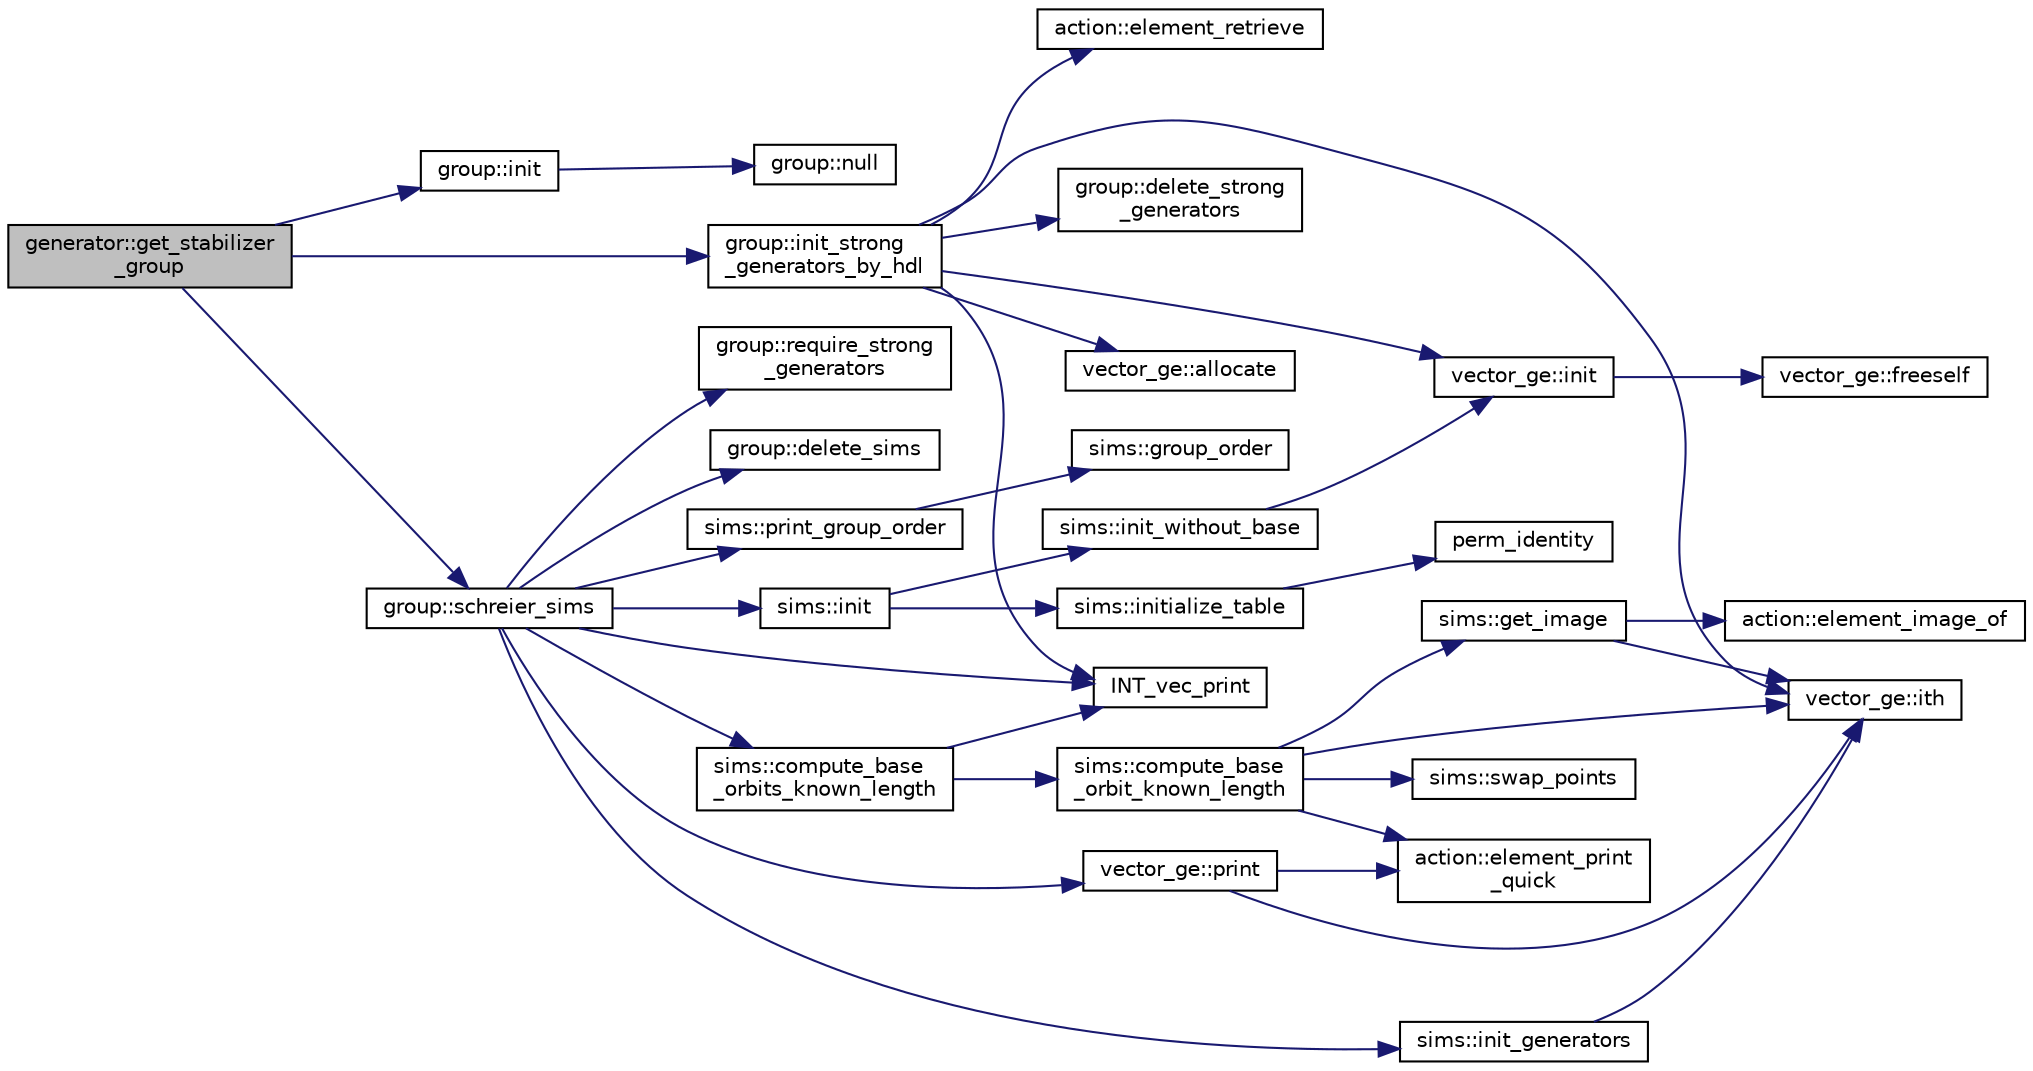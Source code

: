 digraph "generator::get_stabilizer_group"
{
  edge [fontname="Helvetica",fontsize="10",labelfontname="Helvetica",labelfontsize="10"];
  node [fontname="Helvetica",fontsize="10",shape=record];
  rankdir="LR";
  Node9158 [label="generator::get_stabilizer\l_group",height=0.2,width=0.4,color="black", fillcolor="grey75", style="filled", fontcolor="black"];
  Node9158 -> Node9159 [color="midnightblue",fontsize="10",style="solid",fontname="Helvetica"];
  Node9159 [label="group::init",height=0.2,width=0.4,color="black", fillcolor="white", style="filled",URL="$d1/db7/classgroup.html#a9f5de0500658e265332c7f62c0d3962d"];
  Node9159 -> Node9160 [color="midnightblue",fontsize="10",style="solid",fontname="Helvetica"];
  Node9160 [label="group::null",height=0.2,width=0.4,color="black", fillcolor="white", style="filled",URL="$d1/db7/classgroup.html#a25f33ef4c9370d6cefa29b0c49f64a18"];
  Node9158 -> Node9161 [color="midnightblue",fontsize="10",style="solid",fontname="Helvetica"];
  Node9161 [label="group::init_strong\l_generators_by_hdl",height=0.2,width=0.4,color="black", fillcolor="white", style="filled",URL="$d1/db7/classgroup.html#a65100d600cfb0955dae3582a2d6a2532"];
  Node9161 -> Node9162 [color="midnightblue",fontsize="10",style="solid",fontname="Helvetica"];
  Node9162 [label="INT_vec_print",height=0.2,width=0.4,color="black", fillcolor="white", style="filled",URL="$df/dbf/sajeeb_8_c.html#a79a5901af0b47dd0d694109543c027fe"];
  Node9161 -> Node9163 [color="midnightblue",fontsize="10",style="solid",fontname="Helvetica"];
  Node9163 [label="group::delete_strong\l_generators",height=0.2,width=0.4,color="black", fillcolor="white", style="filled",URL="$d1/db7/classgroup.html#a36c96bdf4428fdf236dfabab0f82b898"];
  Node9161 -> Node9164 [color="midnightblue",fontsize="10",style="solid",fontname="Helvetica"];
  Node9164 [label="vector_ge::init",height=0.2,width=0.4,color="black", fillcolor="white", style="filled",URL="$d4/d6e/classvector__ge.html#afe1d6befd1f1501e6be34afbaa9d30a8"];
  Node9164 -> Node9165 [color="midnightblue",fontsize="10",style="solid",fontname="Helvetica"];
  Node9165 [label="vector_ge::freeself",height=0.2,width=0.4,color="black", fillcolor="white", style="filled",URL="$d4/d6e/classvector__ge.html#aa002e4b715cc73a9b8b367d29700b452"];
  Node9161 -> Node9166 [color="midnightblue",fontsize="10",style="solid",fontname="Helvetica"];
  Node9166 [label="vector_ge::allocate",height=0.2,width=0.4,color="black", fillcolor="white", style="filled",URL="$d4/d6e/classvector__ge.html#a35b062a9201b30f0a87bf87702d243ae"];
  Node9161 -> Node9167 [color="midnightblue",fontsize="10",style="solid",fontname="Helvetica"];
  Node9167 [label="action::element_retrieve",height=0.2,width=0.4,color="black", fillcolor="white", style="filled",URL="$d2/d86/classaction.html#ad28f6f8810ffbad64c1490f78e51e2b1"];
  Node9161 -> Node9168 [color="midnightblue",fontsize="10",style="solid",fontname="Helvetica"];
  Node9168 [label="vector_ge::ith",height=0.2,width=0.4,color="black", fillcolor="white", style="filled",URL="$d4/d6e/classvector__ge.html#a1ff002e8b746a9beb119d57dcd4a15ff"];
  Node9158 -> Node9169 [color="midnightblue",fontsize="10",style="solid",fontname="Helvetica"];
  Node9169 [label="group::schreier_sims",height=0.2,width=0.4,color="black", fillcolor="white", style="filled",URL="$d1/db7/classgroup.html#a224ed784f302897ca0c0e578446afa08"];
  Node9169 -> Node9170 [color="midnightblue",fontsize="10",style="solid",fontname="Helvetica"];
  Node9170 [label="group::require_strong\l_generators",height=0.2,width=0.4,color="black", fillcolor="white", style="filled",URL="$d1/db7/classgroup.html#adfc3de74ab859ba6dba668b50efaf392"];
  Node9169 -> Node9171 [color="midnightblue",fontsize="10",style="solid",fontname="Helvetica"];
  Node9171 [label="group::delete_sims",height=0.2,width=0.4,color="black", fillcolor="white", style="filled",URL="$d1/db7/classgroup.html#accebe64da3d51160a974fad069a90eac"];
  Node9169 -> Node9172 [color="midnightblue",fontsize="10",style="solid",fontname="Helvetica"];
  Node9172 [label="sims::init",height=0.2,width=0.4,color="black", fillcolor="white", style="filled",URL="$d9/df3/classsims.html#a02eb61ed14f75cfe4dc0770142c1bff0"];
  Node9172 -> Node9173 [color="midnightblue",fontsize="10",style="solid",fontname="Helvetica"];
  Node9173 [label="sims::init_without_base",height=0.2,width=0.4,color="black", fillcolor="white", style="filled",URL="$d9/df3/classsims.html#a1010f2dc330b7c5ae10128c0b7dcbefd"];
  Node9173 -> Node9164 [color="midnightblue",fontsize="10",style="solid",fontname="Helvetica"];
  Node9172 -> Node9174 [color="midnightblue",fontsize="10",style="solid",fontname="Helvetica"];
  Node9174 [label="sims::initialize_table",height=0.2,width=0.4,color="black", fillcolor="white", style="filled",URL="$d9/df3/classsims.html#abe36dd0812bde20447f5aaa8384596a7"];
  Node9174 -> Node9175 [color="midnightblue",fontsize="10",style="solid",fontname="Helvetica"];
  Node9175 [label="perm_identity",height=0.2,width=0.4,color="black", fillcolor="white", style="filled",URL="$d2/d7c/combinatorics_8_c.html#aebc54d3f9c31f253ae53e3eb3b386208"];
  Node9169 -> Node9176 [color="midnightblue",fontsize="10",style="solid",fontname="Helvetica"];
  Node9176 [label="vector_ge::print",height=0.2,width=0.4,color="black", fillcolor="white", style="filled",URL="$d4/d6e/classvector__ge.html#a0d260cce035c20b32d7989c50670aa8a"];
  Node9176 -> Node9177 [color="midnightblue",fontsize="10",style="solid",fontname="Helvetica"];
  Node9177 [label="action::element_print\l_quick",height=0.2,width=0.4,color="black", fillcolor="white", style="filled",URL="$d2/d86/classaction.html#a4844680cf6750396f76494a28655265b"];
  Node9176 -> Node9168 [color="midnightblue",fontsize="10",style="solid",fontname="Helvetica"];
  Node9169 -> Node9178 [color="midnightblue",fontsize="10",style="solid",fontname="Helvetica"];
  Node9178 [label="sims::init_generators",height=0.2,width=0.4,color="black", fillcolor="white", style="filled",URL="$d9/df3/classsims.html#aa2a7908389727bdfa05d034e8d53a818"];
  Node9178 -> Node9168 [color="midnightblue",fontsize="10",style="solid",fontname="Helvetica"];
  Node9169 -> Node9162 [color="midnightblue",fontsize="10",style="solid",fontname="Helvetica"];
  Node9169 -> Node9179 [color="midnightblue",fontsize="10",style="solid",fontname="Helvetica"];
  Node9179 [label="sims::compute_base\l_orbits_known_length",height=0.2,width=0.4,color="black", fillcolor="white", style="filled",URL="$d9/df3/classsims.html#a7f6b55695e29ce46f965ac4c87c31a06"];
  Node9179 -> Node9162 [color="midnightblue",fontsize="10",style="solid",fontname="Helvetica"];
  Node9179 -> Node9180 [color="midnightblue",fontsize="10",style="solid",fontname="Helvetica"];
  Node9180 [label="sims::compute_base\l_orbit_known_length",height=0.2,width=0.4,color="black", fillcolor="white", style="filled",URL="$d9/df3/classsims.html#af93aba6d77ea121ff5e1dec9fefa0002"];
  Node9180 -> Node9177 [color="midnightblue",fontsize="10",style="solid",fontname="Helvetica"];
  Node9180 -> Node9168 [color="midnightblue",fontsize="10",style="solid",fontname="Helvetica"];
  Node9180 -> Node9181 [color="midnightblue",fontsize="10",style="solid",fontname="Helvetica"];
  Node9181 [label="sims::swap_points",height=0.2,width=0.4,color="black", fillcolor="white", style="filled",URL="$d9/df3/classsims.html#a3443b4bbfb5573864c29b627562819d2"];
  Node9180 -> Node9182 [color="midnightblue",fontsize="10",style="solid",fontname="Helvetica"];
  Node9182 [label="sims::get_image",height=0.2,width=0.4,color="black", fillcolor="white", style="filled",URL="$d9/df3/classsims.html#ae649dbf5a9440550c1ca4e402c4b4b16"];
  Node9182 -> Node9183 [color="midnightblue",fontsize="10",style="solid",fontname="Helvetica"];
  Node9183 [label="action::element_image_of",height=0.2,width=0.4,color="black", fillcolor="white", style="filled",URL="$d2/d86/classaction.html#ae09559d4537a048fc860f8a74a31393d"];
  Node9182 -> Node9168 [color="midnightblue",fontsize="10",style="solid",fontname="Helvetica"];
  Node9169 -> Node9184 [color="midnightblue",fontsize="10",style="solid",fontname="Helvetica"];
  Node9184 [label="sims::print_group_order",height=0.2,width=0.4,color="black", fillcolor="white", style="filled",URL="$d9/df3/classsims.html#a2fc3bfc40a993e0a6902374465304c0c"];
  Node9184 -> Node9185 [color="midnightblue",fontsize="10",style="solid",fontname="Helvetica"];
  Node9185 [label="sims::group_order",height=0.2,width=0.4,color="black", fillcolor="white", style="filled",URL="$d9/df3/classsims.html#aa442445175656570fa35febbe790efad"];
}

